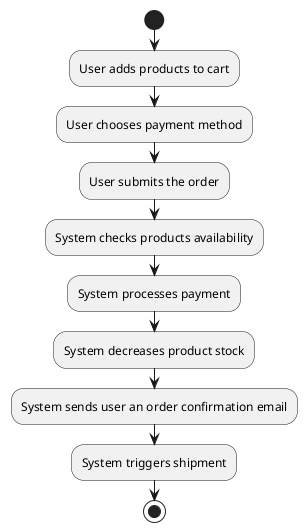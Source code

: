 @startuml

start
:User adds products to cart;
:User chooses payment method;
:User submits the order;
:System checks products availability;
:System processes payment;
:System decreases product stock;
:System sends user an order confirmation email;
:System triggers shipment;
stop

@enduml